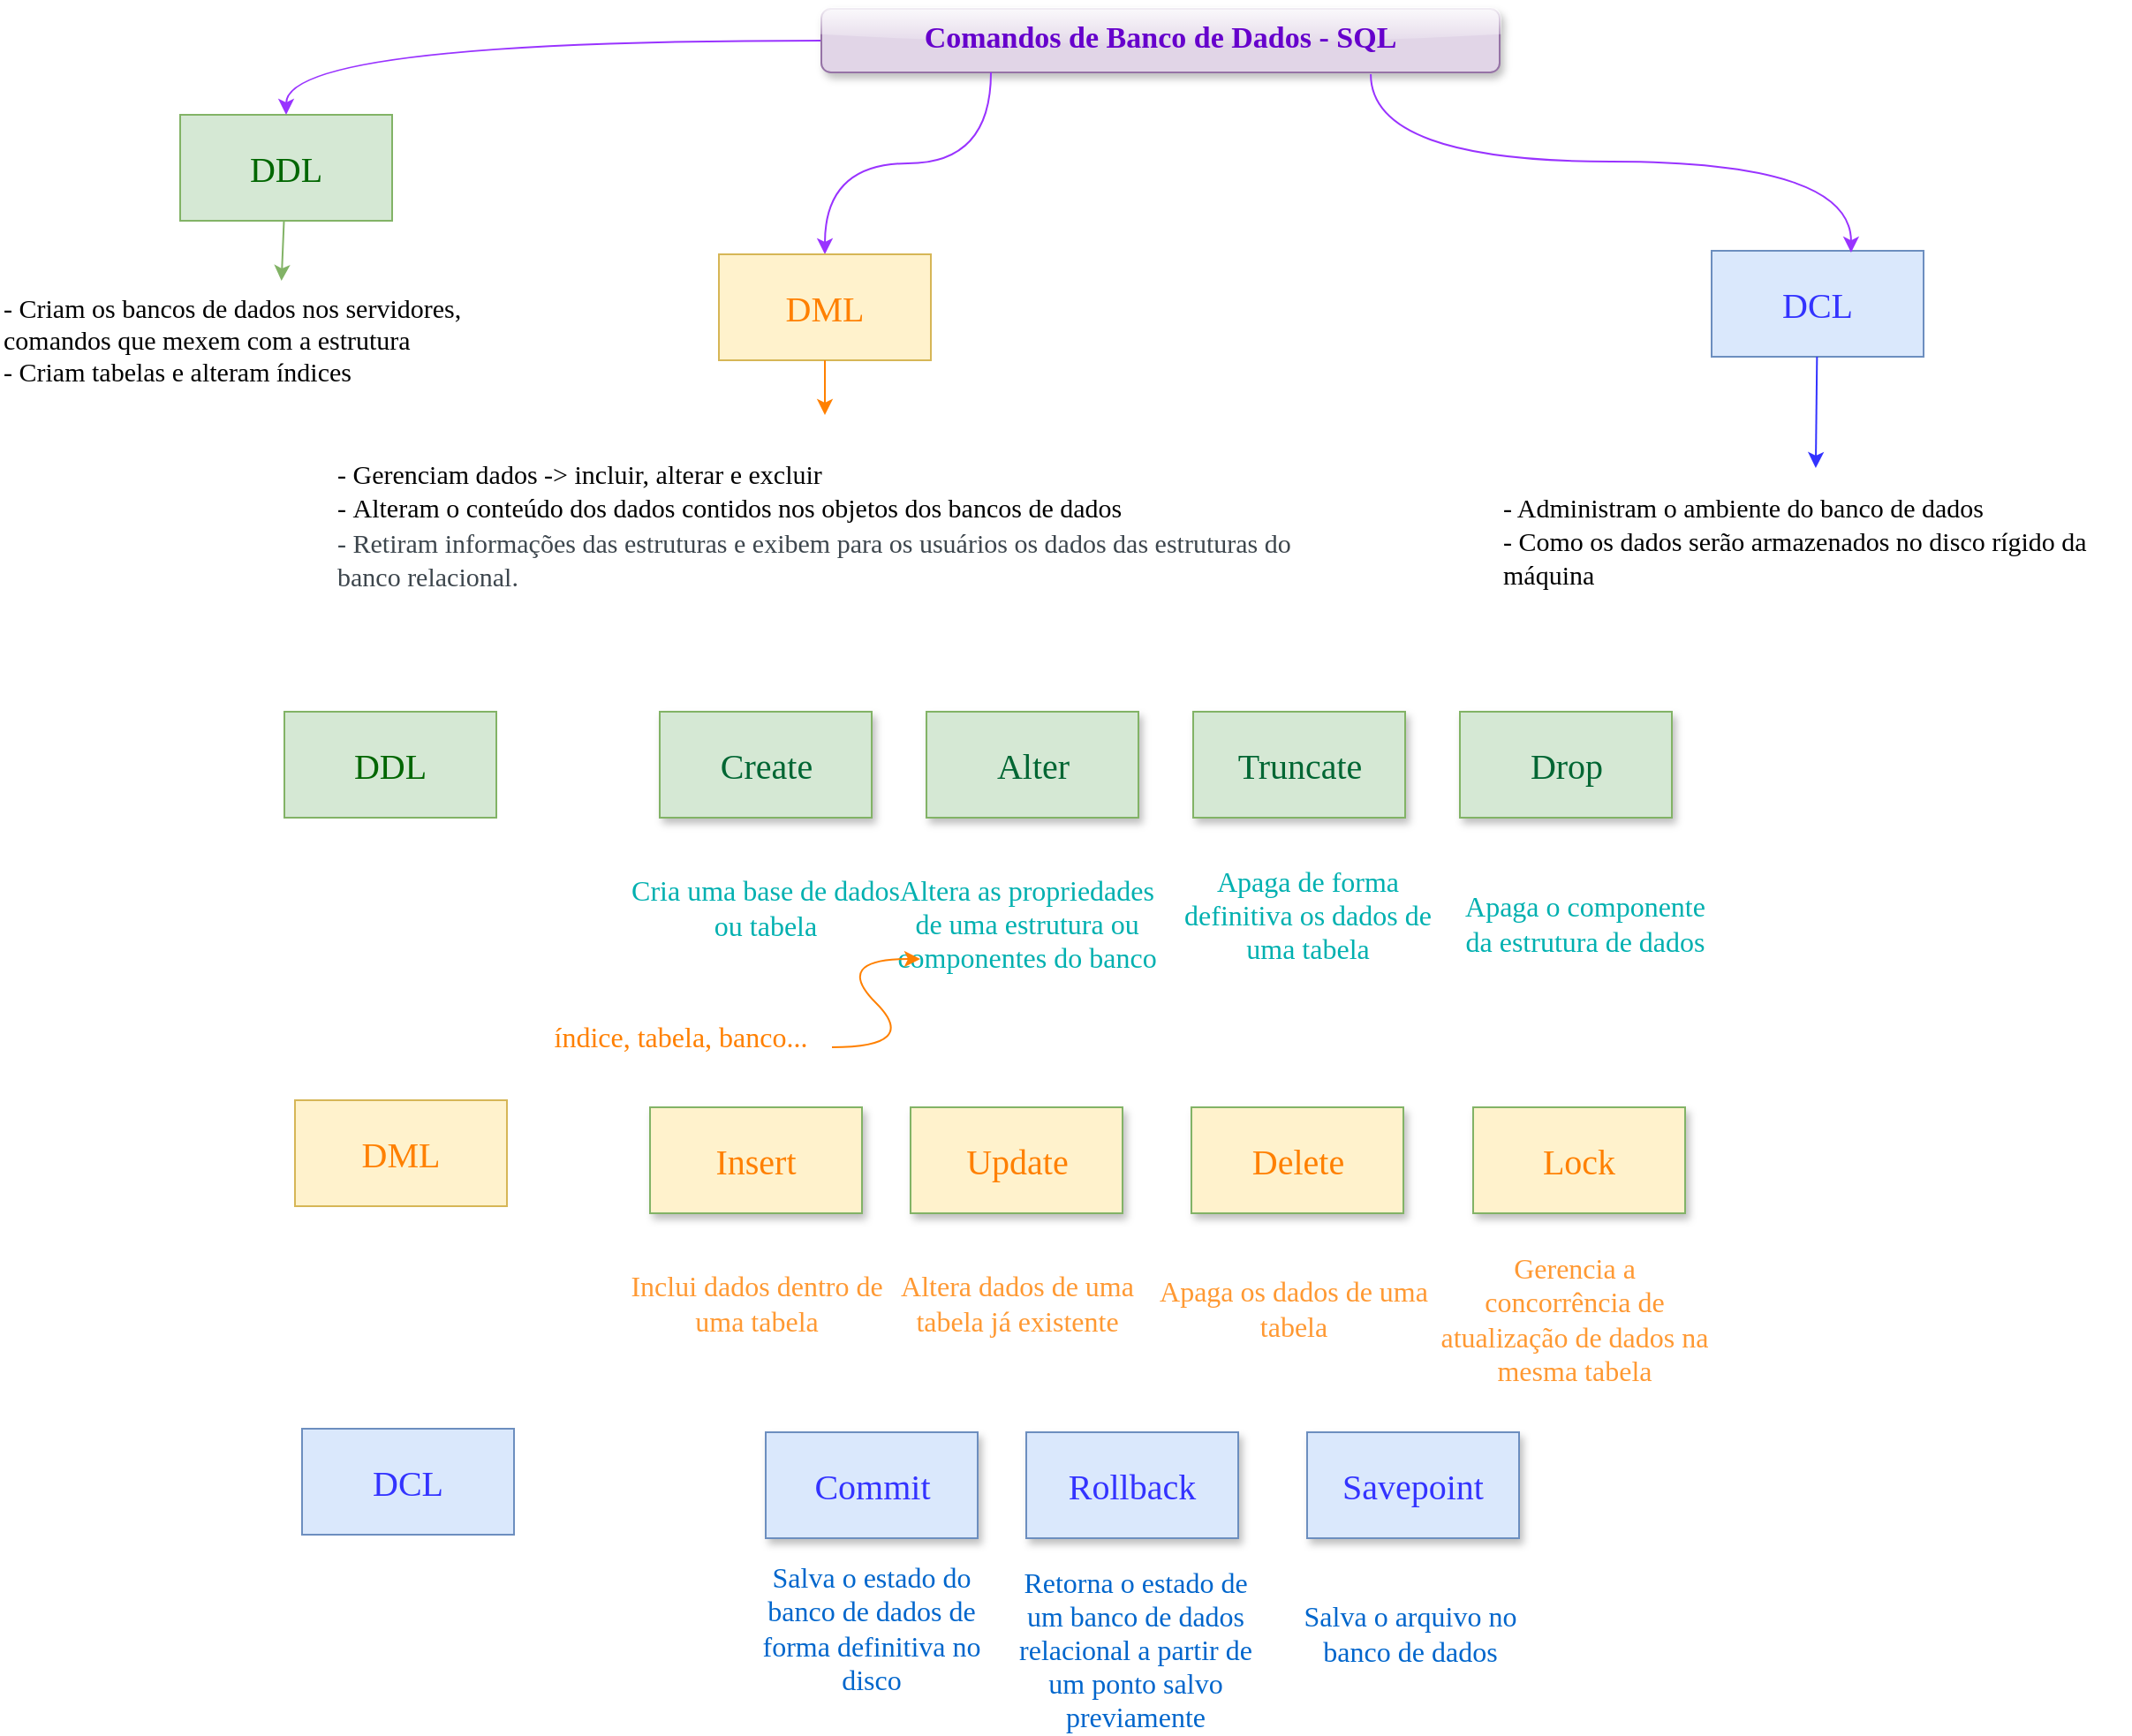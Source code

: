 <mxfile version="20.4.0" type="github">
  <diagram id="2lYntNfgOz4Zp2xXQCv-" name="Página-1">
    <mxGraphModel dx="1720" dy="916" grid="0" gridSize="10" guides="1" tooltips="1" connect="1" arrows="1" fold="1" page="0" pageScale="1" pageWidth="827" pageHeight="1169" background="none" math="0" shadow="0">
      <root>
        <mxCell id="0" />
        <mxCell id="1" parent="0" />
        <mxCell id="KcA9sx5EcOgl9lJ91ylc-1" value="&lt;font color=&quot;#006600&quot; face=&quot;Lucida Console&quot; style=&quot;font-size: 20px;&quot;&gt;DDL&lt;/font&gt;" style="rounded=0;whiteSpace=wrap;html=1;fillColor=#d5e8d4;strokeColor=#82b366;labelBackgroundColor=none;" parent="1" vertex="1">
          <mxGeometry x="-228" y="-315" width="120" height="60" as="geometry" />
        </mxCell>
        <mxCell id="KcA9sx5EcOgl9lJ91ylc-20" value="" style="edgeStyle=orthogonalEdgeStyle;orthogonalLoop=1;jettySize=auto;html=1;strokeColor=#9933FF;fontFamily=Comic Sans MS;fontSize=16;fontColor=#CC00CC;curved=1;" parent="1" source="KcA9sx5EcOgl9lJ91ylc-3" target="KcA9sx5EcOgl9lJ91ylc-1" edge="1">
          <mxGeometry relative="1" as="geometry" />
        </mxCell>
        <mxCell id="KcA9sx5EcOgl9lJ91ylc-3" value="&lt;font style=&quot;font-size: 17px;&quot; color=&quot;#6600cc&quot;&gt;Comandos de Banco de Dados - SQL&lt;/font&gt;" style="text;whiteSpace=wrap;html=1;fontFamily=Comic Sans MS;fontSize=14;fontStyle=1;strokeColor=#9673a6;rounded=1;shadow=1;glass=1;fillColor=#e1d5e7;fillStyle=auto;align=center;" parent="1" vertex="1">
          <mxGeometry x="135" y="-375" width="384" height="36" as="geometry" />
        </mxCell>
        <mxCell id="KcA9sx5EcOgl9lJ91ylc-4" value="" style="endArrow=classic;html=1;rounded=0;fontFamily=Lucida Console;fontSize=20;fontColor=#FF8000;fillColor=#d5e8d4;strokeColor=#82b366;" parent="1" source="KcA9sx5EcOgl9lJ91ylc-1" target="KcA9sx5EcOgl9lJ91ylc-6" edge="1">
          <mxGeometry width="50" height="50" relative="1" as="geometry">
            <mxPoint x="541" y="80" as="sourcePoint" />
            <mxPoint x="623" y="80" as="targetPoint" />
          </mxGeometry>
        </mxCell>
        <mxCell id="KcA9sx5EcOgl9lJ91ylc-6" value="- Criam os bancos de dados nos servidores,&lt;br&gt;comandos que mexem com a estrutura&lt;br&gt;- Criam tabelas e alteram índices" style="text;html=1;resizable=0;autosize=1;align=left;verticalAlign=middle;points=[];fillColor=default;strokeColor=none;rounded=0;labelBackgroundColor=none;fontFamily=Comic Sans MS;fontSize=15;fontColor=#000000;fillStyle=dots;gradientColor=none;" parent="1" vertex="1">
          <mxGeometry x="-330" y="-221" width="316" height="66" as="geometry" />
        </mxCell>
        <mxCell id="KcA9sx5EcOgl9lJ91ylc-122" value="" style="edgeStyle=orthogonalEdgeStyle;curved=1;orthogonalLoop=1;jettySize=auto;html=1;strokeColor=#9933FF;exitX=0.25;exitY=1;exitDx=0;exitDy=0;fillColor=#e1d5e7;" parent="1" source="KcA9sx5EcOgl9lJ91ylc-3" target="KcA9sx5EcOgl9lJ91ylc-81" edge="1">
          <mxGeometry relative="1" as="geometry">
            <mxPoint x="200" y="-290.0" as="targetPoint" />
          </mxGeometry>
        </mxCell>
        <mxCell id="KcA9sx5EcOgl9lJ91ylc-81" value="&lt;font face=&quot;Lucida Console&quot; style=&quot;font-size: 20px;&quot; color=&quot;#ff8000&quot;&gt;DML&lt;/font&gt;" style="rounded=0;whiteSpace=wrap;html=1;fillColor=#fff2cc;strokeColor=#d6b656;labelBackgroundColor=none;" parent="1" vertex="1">
          <mxGeometry x="77" y="-236" width="120" height="60" as="geometry" />
        </mxCell>
        <mxCell id="KcA9sx5EcOgl9lJ91ylc-102" style="edgeStyle=orthogonalEdgeStyle;rounded=0;jumpSize=2;orthogonalLoop=1;jettySize=auto;html=1;exitX=0.5;exitY=1;exitDx=0;exitDy=0;strokeColor=#00CC66;fontFamily=Comic Sans MS;fontSize=16;fontColor=#6600CC;" parent="1" edge="1">
          <mxGeometry relative="1" as="geometry">
            <mxPoint x="778.5" y="205" as="sourcePoint" />
            <mxPoint x="778.5" y="205" as="targetPoint" />
          </mxGeometry>
        </mxCell>
        <mxCell id="KcA9sx5EcOgl9lJ91ylc-110" value="&lt;font color=&quot;#000000&quot;&gt;&lt;br&gt;&lt;/font&gt;" style="text;html=1;align=left;verticalAlign=middle;resizable=0;points=[];autosize=1;strokeColor=none;fillColor=none;fontSize=17;fontFamily=Comic Sans MS;fontColor=#CC00CC;rounded=0;" parent="1" vertex="1">
          <mxGeometry x="-218" y="371" width="18" height="32" as="geometry" />
        </mxCell>
        <mxCell id="KcA9sx5EcOgl9lJ91ylc-118" value="&lt;font style=&quot;font-size: 15px;&quot;&gt;&lt;font style=&quot;font-size: 15px;&quot; color=&quot;#000000&quot;&gt;- Gerenciam dados -&amp;gt; incluir, alterar e excluir&lt;br&gt;-&amp;nbsp;&lt;/font&gt;&lt;span style=&quot;color: rgb(0, 0, 0);&quot;&gt;Alteram o conteúdo dos dados contidos nos objetos dos bancos de dados&lt;/span&gt;&lt;font style=&quot;font-size: 15px;&quot; color=&quot;#000000&quot;&gt;&lt;br&gt;&lt;/font&gt;&lt;/font&gt;&lt;span style=&quot;color: rgb(61, 70, 77); font-size: 15px;&quot;&gt;&lt;font style=&quot;font-size: 15px;&quot;&gt;- Retiram informações das estruturas e exibem para os usuários os dados das estruturas do banco relacional.&lt;/font&gt;&lt;br&gt;&lt;/span&gt;" style="text;html=1;strokeColor=none;fillColor=none;align=left;verticalAlign=middle;whiteSpace=wrap;rounded=0;labelBackgroundColor=none;fontFamily=Comic Sans MS;fontSize=16;fontColor=#00B0B0;" parent="1" vertex="1">
          <mxGeometry x="-141" y="-145" width="556" height="123" as="geometry" />
        </mxCell>
        <mxCell id="KcA9sx5EcOgl9lJ91ylc-120" value="" style="endArrow=classic;html=1;rounded=0;strokeColor=#FF8000;" parent="1" source="KcA9sx5EcOgl9lJ91ylc-81" target="KcA9sx5EcOgl9lJ91ylc-118" edge="1">
          <mxGeometry width="50" height="50" relative="1" as="geometry">
            <mxPoint x="245" y="-55" as="sourcePoint" />
            <mxPoint x="-35" y="-127" as="targetPoint" />
          </mxGeometry>
        </mxCell>
        <mxCell id="KcA9sx5EcOgl9lJ91ylc-125" value="&lt;font color=&quot;#3333ff&quot; face=&quot;Lucida Console&quot; style=&quot;font-size: 20px;&quot;&gt;DCL&lt;/font&gt;" style="rounded=0;whiteSpace=wrap;html=1;fillColor=#dae8fc;strokeColor=#6c8ebf;labelBackgroundColor=none;" parent="1" vertex="1">
          <mxGeometry x="639" y="-238" width="120" height="60" as="geometry" />
        </mxCell>
        <mxCell id="KcA9sx5EcOgl9lJ91ylc-127" value="" style="edgeStyle=orthogonalEdgeStyle;curved=1;orthogonalLoop=1;jettySize=auto;html=1;strokeColor=#9933FF;exitX=0.81;exitY=1.028;exitDx=0;exitDy=0;fillColor=#e1d5e7;exitPerimeter=0;entryX=0.658;entryY=0.017;entryDx=0;entryDy=0;entryPerimeter=0;" parent="1" source="KcA9sx5EcOgl9lJ91ylc-3" target="KcA9sx5EcOgl9lJ91ylc-125" edge="1">
          <mxGeometry relative="1" as="geometry">
            <mxPoint x="560" y="-267" as="sourcePoint" />
            <mxPoint x="346" y="-169" as="targetPoint" />
          </mxGeometry>
        </mxCell>
        <mxCell id="KcA9sx5EcOgl9lJ91ylc-128" value="&lt;font style=&quot;font-size: 15px;&quot; color=&quot;#000000&quot;&gt;&lt;span style=&quot;&quot;&gt;- Administram o ambiente do banco de dados &lt;br&gt;- Como os dados serão armazenados no disco rígido da máquina&lt;/span&gt;&lt;/font&gt;" style="text;html=1;strokeColor=none;fillColor=none;align=left;verticalAlign=middle;whiteSpace=wrap;rounded=0;labelBackgroundColor=none;fontFamily=Comic Sans MS;fontSize=16;fontColor=#00B0B0;" parent="1" vertex="1">
          <mxGeometry x="519" y="-115" width="357" height="82" as="geometry" />
        </mxCell>
        <mxCell id="KcA9sx5EcOgl9lJ91ylc-131" value="" style="endArrow=classic;html=1;rounded=0;strokeColor=#3333FF;" parent="1" source="KcA9sx5EcOgl9lJ91ylc-125" target="KcA9sx5EcOgl9lJ91ylc-128" edge="1">
          <mxGeometry width="50" height="50" relative="1" as="geometry">
            <mxPoint x="147" y="-166" as="sourcePoint" />
            <mxPoint x="147" y="-135" as="targetPoint" />
          </mxGeometry>
        </mxCell>
        <mxCell id="KcA9sx5EcOgl9lJ91ylc-132" value="&lt;font color=&quot;#006633&quot; face=&quot;Lucida Console&quot; style=&quot;font-size: 20px;&quot;&gt;Create&lt;/font&gt;" style="rounded=0;whiteSpace=wrap;html=1;fillColor=#d5e8d4;strokeColor=#82b366;labelBackgroundColor=none;shadow=1;fillStyle=auto;fontSize=15;" parent="1" vertex="1">
          <mxGeometry x="43.5" y="23" width="120" height="60" as="geometry" />
        </mxCell>
        <mxCell id="KcA9sx5EcOgl9lJ91ylc-133" value="&lt;font color=&quot;#006633&quot; face=&quot;Lucida Console&quot; style=&quot;font-size: 20px;&quot;&gt;Alter&lt;/font&gt;" style="rounded=0;whiteSpace=wrap;html=1;fillColor=#d5e8d4;strokeColor=#82b366;labelBackgroundColor=none;shadow=1;fillStyle=auto;fontSize=15;" parent="1" vertex="1">
          <mxGeometry x="194.5" y="23" width="120" height="60" as="geometry" />
        </mxCell>
        <mxCell id="KcA9sx5EcOgl9lJ91ylc-134" value="&lt;font color=&quot;#006633&quot; face=&quot;Lucida Console&quot; style=&quot;font-size: 20px;&quot;&gt;Truncate&lt;/font&gt;" style="rounded=0;whiteSpace=wrap;html=1;fillColor=#d5e8d4;strokeColor=#82b366;labelBackgroundColor=none;shadow=1;fillStyle=auto;fontSize=15;" parent="1" vertex="1">
          <mxGeometry x="345.5" y="23" width="120" height="60" as="geometry" />
        </mxCell>
        <mxCell id="KcA9sx5EcOgl9lJ91ylc-135" value="&lt;font face=&quot;Lucida Console&quot; style=&quot;font-size: 20px;&quot;&gt;Drop&lt;/font&gt;" style="rounded=0;whiteSpace=wrap;html=1;fillColor=#d5e8d4;strokeColor=#82b366;labelBackgroundColor=none;shadow=1;fillStyle=auto;fontSize=15;fontColor=#006633;" parent="1" vertex="1">
          <mxGeometry x="496.5" y="23" width="120" height="60" as="geometry" />
        </mxCell>
        <mxCell id="KcA9sx5EcOgl9lJ91ylc-136" value="Cria uma base de dados ou tabela" style="text;html=1;strokeColor=none;fillColor=none;align=center;verticalAlign=middle;whiteSpace=wrap;rounded=0;labelBackgroundColor=none;fontFamily=Comic Sans MS;fontSize=16;fontColor=#00B0B0;fillStyle=auto;" parent="1" vertex="1">
          <mxGeometry x="26" y="102" width="155" height="64" as="geometry" />
        </mxCell>
        <mxCell id="KcA9sx5EcOgl9lJ91ylc-137" value="Altera as propriedades de uma estrutura ou componentes do banco" style="text;html=1;strokeColor=none;fillColor=none;align=center;verticalAlign=middle;whiteSpace=wrap;rounded=0;labelBackgroundColor=none;fontFamily=Comic Sans MS;fontSize=16;fontColor=#00B0B0;fillStyle=auto;" parent="1" vertex="1">
          <mxGeometry x="173.5" y="111" width="155" height="64" as="geometry" />
        </mxCell>
        <mxCell id="KcA9sx5EcOgl9lJ91ylc-138" value="Apaga de forma definitiva os dados de uma tabela" style="text;html=1;strokeColor=none;fillColor=none;align=center;verticalAlign=middle;whiteSpace=wrap;rounded=0;labelBackgroundColor=none;fontFamily=Comic Sans MS;fontSize=16;fontColor=#00B0B0;fillStyle=auto;" parent="1" vertex="1">
          <mxGeometry x="332.5" y="106" width="155" height="64" as="geometry" />
        </mxCell>
        <mxCell id="KcA9sx5EcOgl9lJ91ylc-139" value="Apaga o componente da estrutura de dados" style="text;html=1;strokeColor=none;fillColor=none;align=center;verticalAlign=middle;whiteSpace=wrap;rounded=0;labelBackgroundColor=none;fontFamily=Comic Sans MS;fontSize=16;fontColor=#00B0B0;fillStyle=auto;" parent="1" vertex="1">
          <mxGeometry x="489.5" y="111" width="155" height="64" as="geometry" />
        </mxCell>
        <mxCell id="KcA9sx5EcOgl9lJ91ylc-141" value="" style="curved=1;endArrow=classic;html=1;rounded=0;fontFamily=Comic Sans MS;fontSize=16;fontColor=#FF8000;strokeColor=#FF8000;" parent="1" edge="1">
          <mxGeometry width="50" height="50" relative="1" as="geometry">
            <mxPoint x="141" y="213" as="sourcePoint" />
            <mxPoint x="191" y="163" as="targetPoint" />
            <Array as="points">
              <mxPoint x="191" y="213" />
              <mxPoint x="141" y="163" />
            </Array>
          </mxGeometry>
        </mxCell>
        <mxCell id="KcA9sx5EcOgl9lJ91ylc-143" value="&lt;font color=&quot;#ff8000&quot;&gt;índice, tabela, banco...&lt;/font&gt;" style="text;html=1;align=center;verticalAlign=middle;resizable=0;points=[];autosize=1;strokeColor=none;fillColor=none;fontSize=16;fontFamily=Comic Sans MS;fontColor=#00B0B0;fillStyle=auto;" parent="1" vertex="1">
          <mxGeometry x="-36" y="191" width="181" height="31" as="geometry" />
        </mxCell>
        <mxCell id="KcA9sx5EcOgl9lJ91ylc-144" value="&lt;font color=&quot;#ff8000&quot; face=&quot;Lucida Console&quot; style=&quot;font-size: 20px;&quot;&gt;Insert&lt;/font&gt;" style="rounded=0;whiteSpace=wrap;html=1;fillColor=#FFF2CC;strokeColor=#82b366;labelBackgroundColor=none;shadow=1;fillStyle=auto;fontSize=15;" parent="1" vertex="1">
          <mxGeometry x="38" y="247" width="120" height="60" as="geometry" />
        </mxCell>
        <mxCell id="KcA9sx5EcOgl9lJ91ylc-148" value="&lt;font color=&quot;#ff9933&quot;&gt;Inclui dados dentro de uma tabela&lt;/font&gt;" style="text;html=1;strokeColor=none;fillColor=none;align=center;verticalAlign=middle;whiteSpace=wrap;rounded=0;labelBackgroundColor=none;fontFamily=Comic Sans MS;fontSize=16;fontColor=#00B0B0;fillStyle=auto;" parent="1" vertex="1">
          <mxGeometry x="20.5" y="326" width="155" height="64" as="geometry" />
        </mxCell>
        <mxCell id="KcA9sx5EcOgl9lJ91ylc-150" value="Apaga os dados de uma tabela" style="text;html=1;strokeColor=none;fillColor=none;align=center;verticalAlign=middle;whiteSpace=wrap;rounded=0;labelBackgroundColor=none;fontFamily=Comic Sans MS;fontSize=16;fontColor=#FF9933;fillStyle=auto;" parent="1" vertex="1">
          <mxGeometry x="325" y="329" width="155" height="64" as="geometry" />
        </mxCell>
        <mxCell id="KcA9sx5EcOgl9lJ91ylc-151" value="Gerencia a concorrência de atualização de dados na mesma tabela" style="text;html=1;strokeColor=none;fillColor=none;align=center;verticalAlign=middle;whiteSpace=wrap;rounded=0;labelBackgroundColor=none;fontFamily=Comic Sans MS;fontSize=16;fontColor=#FF9933;fillStyle=auto;" parent="1" vertex="1">
          <mxGeometry x="484" y="335" width="155" height="64" as="geometry" />
        </mxCell>
        <mxCell id="KcA9sx5EcOgl9lJ91ylc-153" value="&lt;font color=&quot;#ff8000&quot; face=&quot;Lucida Console&quot; style=&quot;font-size: 20px;&quot;&gt;Update&lt;/font&gt;" style="rounded=0;whiteSpace=wrap;html=1;fillColor=#FFF2CC;strokeColor=#82b366;labelBackgroundColor=none;shadow=1;fillStyle=auto;fontSize=15;" parent="1" vertex="1">
          <mxGeometry x="185.5" y="247" width="120" height="60" as="geometry" />
        </mxCell>
        <mxCell id="KcA9sx5EcOgl9lJ91ylc-155" value="Altera dados de uma tabela já existente" style="text;html=1;strokeColor=none;fillColor=none;align=center;verticalAlign=middle;whiteSpace=wrap;rounded=0;labelBackgroundColor=none;fontFamily=Comic Sans MS;fontSize=16;fontColor=#FF9933;fillStyle=auto;" parent="1" vertex="1">
          <mxGeometry x="173.75" y="326" width="143.5" height="64" as="geometry" />
        </mxCell>
        <mxCell id="KcA9sx5EcOgl9lJ91ylc-156" value="&lt;font color=&quot;#ff8000&quot; face=&quot;Lucida Console&quot; style=&quot;font-size: 20px;&quot;&gt;Delete&lt;/font&gt;" style="rounded=0;whiteSpace=wrap;html=1;fillColor=#FFF2CC;strokeColor=#82b366;labelBackgroundColor=none;shadow=1;fillStyle=auto;fontSize=15;" parent="1" vertex="1">
          <mxGeometry x="344.5" y="247" width="120" height="60" as="geometry" />
        </mxCell>
        <mxCell id="KcA9sx5EcOgl9lJ91ylc-157" value="&lt;font color=&quot;#ff8000&quot; face=&quot;Lucida Console&quot; style=&quot;font-size: 20px;&quot;&gt;Lock&lt;/font&gt;" style="rounded=0;whiteSpace=wrap;html=1;fillColor=#FFF2CC;strokeColor=#82b366;labelBackgroundColor=none;shadow=1;fillStyle=auto;fontSize=15;" parent="1" vertex="1">
          <mxGeometry x="504" y="247" width="120" height="60" as="geometry" />
        </mxCell>
        <mxCell id="KcA9sx5EcOgl9lJ91ylc-158" value="&lt;font color=&quot;#3333ff&quot; face=&quot;Lucida Console&quot; style=&quot;font-size: 20px;&quot;&gt;Commit&lt;/font&gt;" style="rounded=0;whiteSpace=wrap;html=1;fillColor=#dae8fc;strokeColor=#6c8ebf;labelBackgroundColor=none;shadow=1;fillStyle=auto;fontSize=15;" parent="1" vertex="1">
          <mxGeometry x="103.5" y="431" width="120" height="60" as="geometry" />
        </mxCell>
        <mxCell id="KcA9sx5EcOgl9lJ91ylc-159" value="&lt;font color=&quot;#0066cc&quot;&gt;Salva o estado do banco de dados de forma definitiva no disco&lt;/font&gt;" style="text;html=1;strokeColor=none;fillColor=none;align=center;verticalAlign=middle;whiteSpace=wrap;rounded=0;labelBackgroundColor=none;fontFamily=Comic Sans MS;fontSize=16;fontColor=#00B0B0;fillStyle=auto;" parent="1" vertex="1">
          <mxGeometry x="86" y="510" width="155" height="64" as="geometry" />
        </mxCell>
        <mxCell id="KcA9sx5EcOgl9lJ91ylc-160" value="&lt;font color=&quot;#0066cc&quot;&gt;Salva o arquivo no banco de dados&lt;/font&gt;" style="text;html=1;strokeColor=none;fillColor=none;align=center;verticalAlign=middle;whiteSpace=wrap;rounded=0;labelBackgroundColor=none;fontFamily=Comic Sans MS;fontSize=16;fontColor=#FF9933;fillStyle=auto;" parent="1" vertex="1">
          <mxGeometry x="390.5" y="513" width="155" height="64" as="geometry" />
        </mxCell>
        <mxCell id="KcA9sx5EcOgl9lJ91ylc-162" value="&lt;font color=&quot;#3333ff&quot; face=&quot;Lucida Console&quot; style=&quot;font-size: 20px;&quot;&gt;Rollback&lt;/font&gt;" style="rounded=0;whiteSpace=wrap;html=1;fillColor=#dae8fc;strokeColor=#6c8ebf;labelBackgroundColor=none;shadow=1;fillStyle=auto;fontSize=15;" parent="1" vertex="1">
          <mxGeometry x="251" y="431" width="120" height="60" as="geometry" />
        </mxCell>
        <mxCell id="KcA9sx5EcOgl9lJ91ylc-163" value="&lt;font color=&quot;#0066cc&quot;&gt;Retorna o estado de um banco de dados relacional a partir de um ponto salvo previamente&lt;/font&gt;" style="text;html=1;strokeColor=none;fillColor=none;align=center;verticalAlign=middle;whiteSpace=wrap;rounded=0;labelBackgroundColor=none;fontFamily=Comic Sans MS;fontSize=16;fontColor=#FF9933;fillStyle=auto;" parent="1" vertex="1">
          <mxGeometry x="241" y="522" width="143.5" height="64" as="geometry" />
        </mxCell>
        <mxCell id="KcA9sx5EcOgl9lJ91ylc-164" value="&lt;font color=&quot;#3333ff&quot; face=&quot;Lucida Console&quot; style=&quot;font-size: 20px;&quot;&gt;Savepoint&lt;/font&gt;" style="rounded=0;whiteSpace=wrap;html=1;fillColor=#dae8fc;strokeColor=#6c8ebf;labelBackgroundColor=none;shadow=1;fillStyle=auto;fontSize=15;" parent="1" vertex="1">
          <mxGeometry x="410" y="431" width="120" height="60" as="geometry" />
        </mxCell>
        <mxCell id="lpabvSlIWiEK5Iqg3zDG-1" value="&lt;font color=&quot;#006600&quot; face=&quot;Lucida Console&quot; style=&quot;font-size: 20px;&quot;&gt;DDL&lt;/font&gt;" style="rounded=0;whiteSpace=wrap;html=1;fillColor=#d5e8d4;strokeColor=#82b366;labelBackgroundColor=none;" vertex="1" parent="1">
          <mxGeometry x="-169" y="23" width="120" height="60" as="geometry" />
        </mxCell>
        <mxCell id="lpabvSlIWiEK5Iqg3zDG-2" value="&lt;font face=&quot;Lucida Console&quot; style=&quot;font-size: 20px;&quot; color=&quot;#ff8000&quot;&gt;DML&lt;/font&gt;" style="rounded=0;whiteSpace=wrap;html=1;fillColor=#fff2cc;strokeColor=#d6b656;labelBackgroundColor=none;" vertex="1" parent="1">
          <mxGeometry x="-163" y="243" width="120" height="60" as="geometry" />
        </mxCell>
        <mxCell id="lpabvSlIWiEK5Iqg3zDG-3" value="&lt;font color=&quot;#3333ff&quot; face=&quot;Lucida Console&quot; style=&quot;font-size: 20px;&quot;&gt;DCL&lt;/font&gt;" style="rounded=0;whiteSpace=wrap;html=1;fillColor=#dae8fc;strokeColor=#6c8ebf;labelBackgroundColor=none;" vertex="1" parent="1">
          <mxGeometry x="-159" y="429" width="120" height="60" as="geometry" />
        </mxCell>
      </root>
    </mxGraphModel>
  </diagram>
</mxfile>
